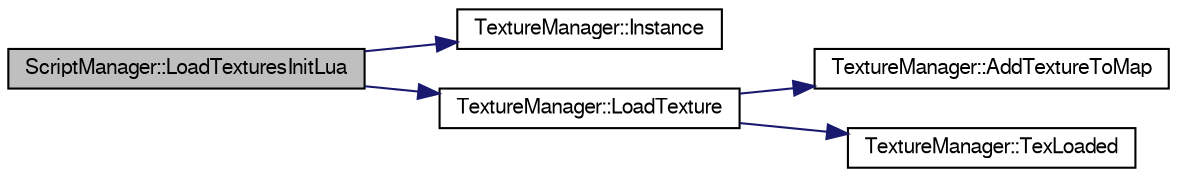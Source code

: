 digraph G
{
  bgcolor="transparent";
  edge [fontname="FreeSans",fontsize=10,labelfontname="FreeSans",labelfontsize=10];
  node [fontname="FreeSans",fontsize=10,shape=record];
  rankdir=LR;
  Node1 [label="ScriptManager::LoadTexturesInitLua",height=0.2,width=0.4,color="black", fillcolor="grey75", style="filled" fontcolor="black"];
  Node1 -> Node2 [color="midnightblue",fontsize=10,style="solid"];
  Node2 [label="TextureManager::Instance",height=0.2,width=0.4,color="black",URL="$class_texture_manager.html#81a2f2ac1876be84e0a0a472199679d5",tooltip="Singleton instance."];
  Node1 -> Node3 [color="midnightblue",fontsize=10,style="solid"];
  Node3 [label="TextureManager::LoadTexture",height=0.2,width=0.4,color="black",URL="$class_texture_manager.html#f36ff195338c11f9e39e0b773d7c71e2",tooltip="Load a texture."];
  Node3 -> Node4 [color="midnightblue",fontsize=10,style="solid"];
  Node4 [label="TextureManager::AddTextureToMap",height=0.2,width=0.4,color="black",URL="$class_texture_manager.html#6e3172f00d0eacef527ee64a0a76622f",tooltip="Add a texture to the map."];
  Node3 -> Node5 [color="midnightblue",fontsize=10,style="solid"];
  Node5 [label="TextureManager::TexLoaded",height=0.2,width=0.4,color="black",URL="$class_texture_manager.html#d8ff7cb104088eaa2099f59f179aa92e",tooltip="Find out if texture is loaded."];
}
